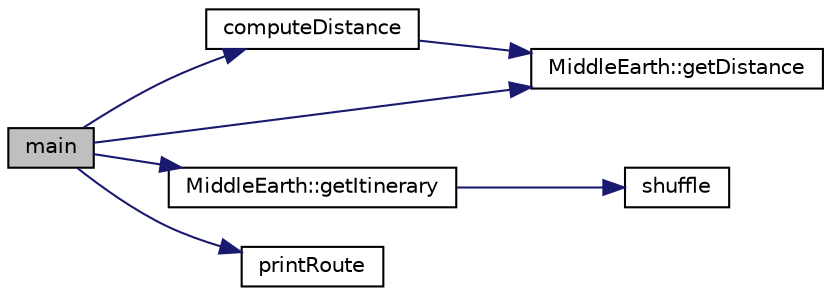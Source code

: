 digraph "main"
{
 // LATEX_PDF_SIZE
  edge [fontname="Helvetica",fontsize="10",labelfontname="Helvetica",labelfontsize="10"];
  node [fontname="Helvetica",fontsize="10",shape=record];
  rankdir="LR";
  Node1 [label="main",height=0.2,width=0.4,color="black", fillcolor="grey75", style="filled", fontcolor="black",tooltip=" "];
  Node1 -> Node2 [color="midnightblue",fontsize="10",style="solid",fontname="Helvetica"];
  Node2 [label="computeDistance",height=0.2,width=0.4,color="black", fillcolor="white", style="filled",URL="$traveling_8cpp.html#a2783554f82471f0a73397f0c78f98a02",tooltip="This method will compute the full distance of the cycle that starts."];
  Node2 -> Node3 [color="midnightblue",fontsize="10",style="solid",fontname="Helvetica"];
  Node3 [label="MiddleEarth::getDistance",height=0.2,width=0.4,color="black", fillcolor="white", style="filled",URL="$class_middle_earth.html#a23b3c1bc67569c0ad00aef88ed4ce863",tooltip=" "];
  Node1 -> Node3 [color="midnightblue",fontsize="10",style="solid",fontname="Helvetica"];
  Node1 -> Node4 [color="midnightblue",fontsize="10",style="solid",fontname="Helvetica"];
  Node4 [label="MiddleEarth::getItinerary",height=0.2,width=0.4,color="black", fillcolor="white", style="filled",URL="$class_middle_earth.html#ad730d037c3946ec1129657fc5e0cb353",tooltip=" "];
  Node4 -> Node5 [color="midnightblue",fontsize="10",style="solid",fontname="Helvetica"];
  Node5 [label="shuffle",height=0.2,width=0.4,color="black", fillcolor="white", style="filled",URL="$middleearth_8cpp.html#a35cf3a1047a13ce1fc444fc9fd6db3e9",tooltip=" "];
  Node1 -> Node6 [color="midnightblue",fontsize="10",style="solid",fontname="Helvetica"];
  Node6 [label="printRoute",height=0.2,width=0.4,color="black", fillcolor="white", style="filled",URL="$traveling_8cpp.html#a0b1bb014100ba4dfe5ed54c3a004c4ee",tooltip="This method will print the entire route, starting and ending at the 'start' parameter."];
}
